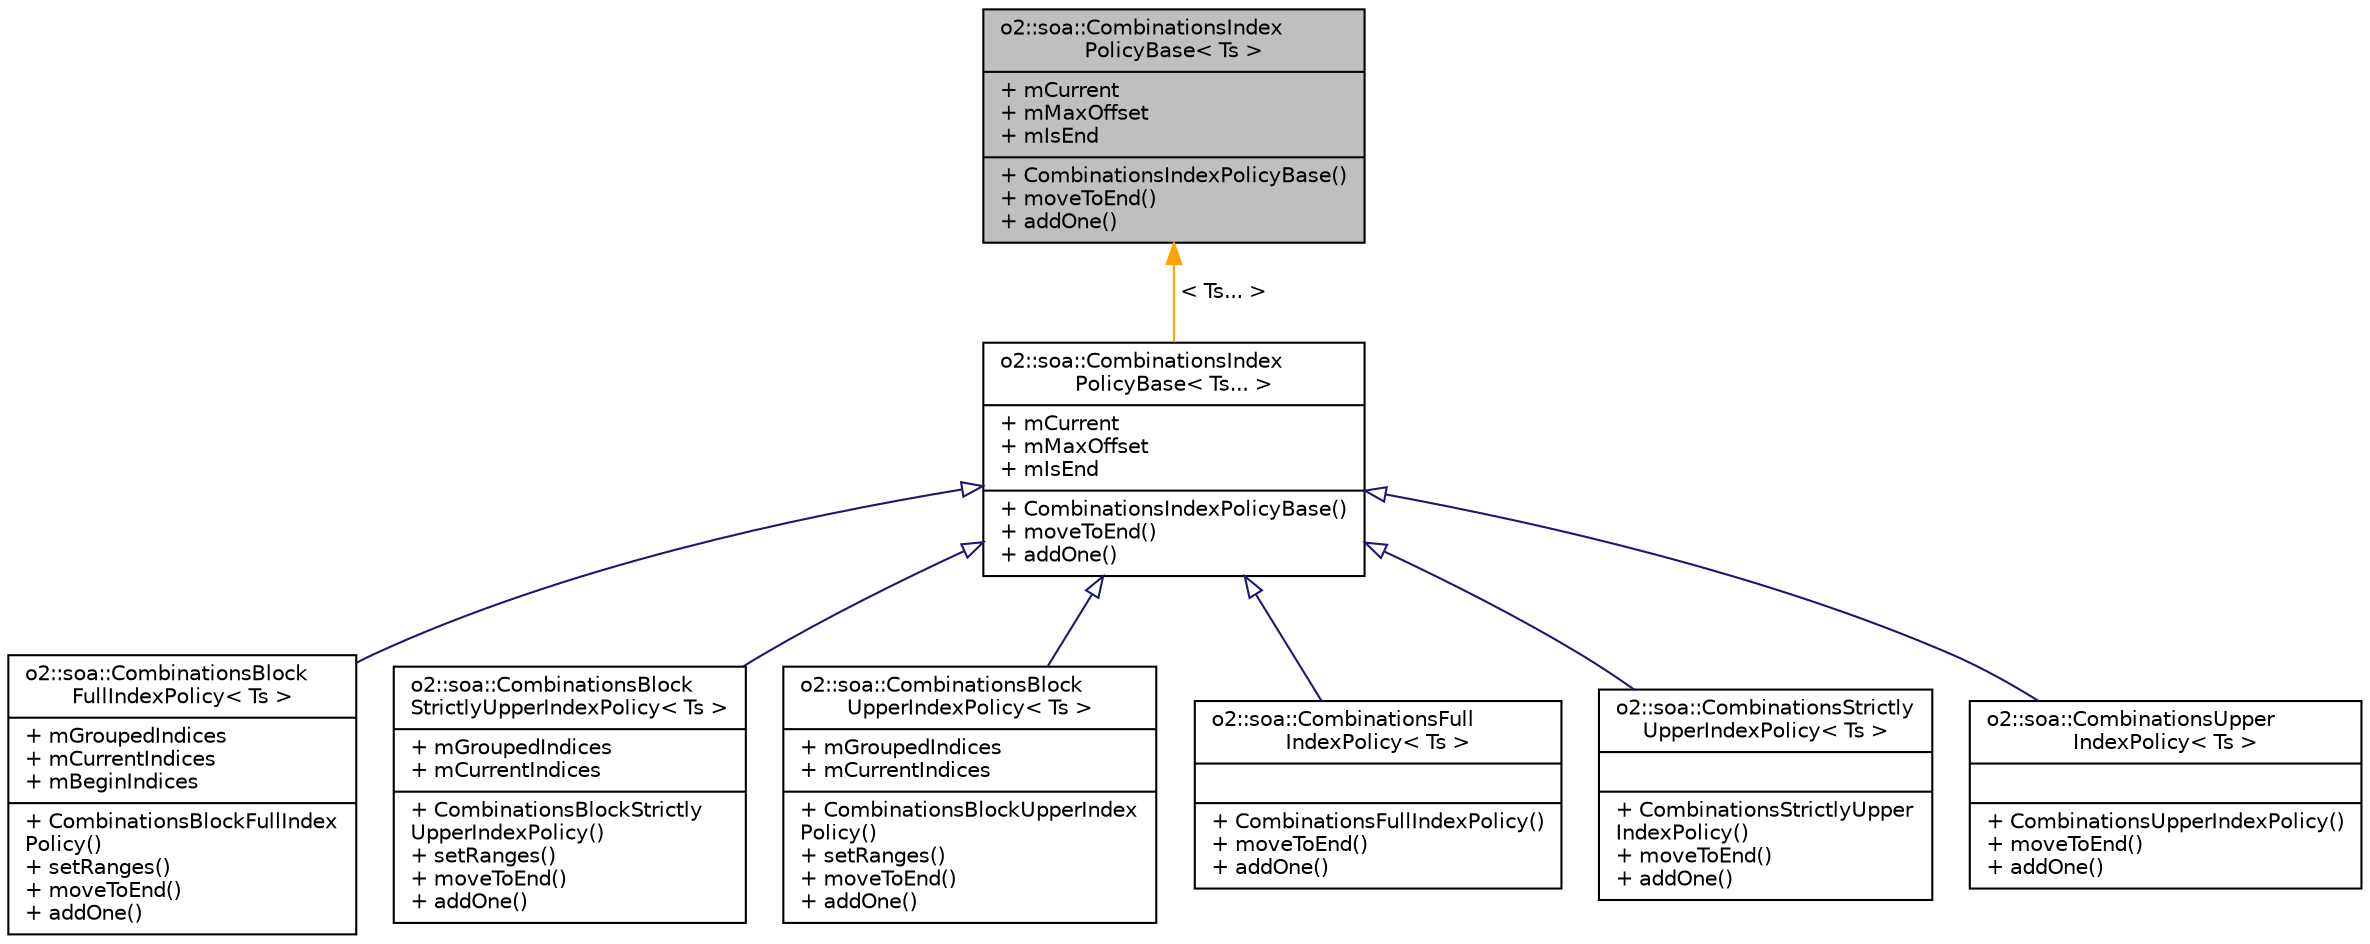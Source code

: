 digraph "o2::soa::CombinationsIndexPolicyBase&lt; Ts &gt;"
{
 // INTERACTIVE_SVG=YES
  bgcolor="transparent";
  edge [fontname="Helvetica",fontsize="10",labelfontname="Helvetica",labelfontsize="10"];
  node [fontname="Helvetica",fontsize="10",shape=record];
  Node0 [label="{o2::soa::CombinationsIndex\lPolicyBase\< Ts \>\n|+ mCurrent\l+ mMaxOffset\l+ mIsEnd\l|+ CombinationsIndexPolicyBase()\l+ moveToEnd()\l+ addOne()\l}",height=0.2,width=0.4,color="black", fillcolor="grey75", style="filled", fontcolor="black"];
  Node0 -> Node1 [dir="back",color="orange",fontsize="10",style="solid",label=" \< Ts... \>" ,fontname="Helvetica"];
  Node1 [label="{o2::soa::CombinationsIndex\lPolicyBase\< Ts... \>\n|+ mCurrent\l+ mMaxOffset\l+ mIsEnd\l|+ CombinationsIndexPolicyBase()\l+ moveToEnd()\l+ addOne()\l}",height=0.2,width=0.4,color="black",URL="$de/dac/structo2_1_1soa_1_1CombinationsIndexPolicyBase.html"];
  Node1 -> Node2 [dir="back",color="midnightblue",fontsize="10",style="solid",arrowtail="onormal",fontname="Helvetica"];
  Node2 [label="{o2::soa::CombinationsBlock\lFullIndexPolicy\< Ts \>\n|+ mGroupedIndices\l+ mCurrentIndices\l+ mBeginIndices\l|+ CombinationsBlockFullIndex\lPolicy()\l+ setRanges()\l+ moveToEnd()\l+ addOne()\l}",height=0.2,width=0.4,color="black",URL="$d3/d63/structo2_1_1soa_1_1CombinationsBlockFullIndexPolicy.html"];
  Node1 -> Node3 [dir="back",color="midnightblue",fontsize="10",style="solid",arrowtail="onormal",fontname="Helvetica"];
  Node3 [label="{o2::soa::CombinationsBlock\lStrictlyUpperIndexPolicy\< Ts \>\n|+ mGroupedIndices\l+ mCurrentIndices\l|+ CombinationsBlockStrictly\lUpperIndexPolicy()\l+ setRanges()\l+ moveToEnd()\l+ addOne()\l}",height=0.2,width=0.4,color="black",URL="$d6/d38/structo2_1_1soa_1_1CombinationsBlockStrictlyUpperIndexPolicy.html"];
  Node1 -> Node4 [dir="back",color="midnightblue",fontsize="10",style="solid",arrowtail="onormal",fontname="Helvetica"];
  Node4 [label="{o2::soa::CombinationsBlock\lUpperIndexPolicy\< Ts \>\n|+ mGroupedIndices\l+ mCurrentIndices\l|+ CombinationsBlockUpperIndex\lPolicy()\l+ setRanges()\l+ moveToEnd()\l+ addOne()\l}",height=0.2,width=0.4,color="black",URL="$d1/d4d/structo2_1_1soa_1_1CombinationsBlockUpperIndexPolicy.html"];
  Node1 -> Node5 [dir="back",color="midnightblue",fontsize="10",style="solid",arrowtail="onormal",fontname="Helvetica"];
  Node5 [label="{o2::soa::CombinationsFull\lIndexPolicy\< Ts \>\n||+ CombinationsFullIndexPolicy()\l+ moveToEnd()\l+ addOne()\l}",height=0.2,width=0.4,color="black",URL="$d0/db2/structo2_1_1soa_1_1CombinationsFullIndexPolicy.html"];
  Node1 -> Node6 [dir="back",color="midnightblue",fontsize="10",style="solid",arrowtail="onormal",fontname="Helvetica"];
  Node6 [label="{o2::soa::CombinationsStrictly\lUpperIndexPolicy\< Ts \>\n||+ CombinationsStrictlyUpper\lIndexPolicy()\l+ moveToEnd()\l+ addOne()\l}",height=0.2,width=0.4,color="black",URL="$de/ddd/structo2_1_1soa_1_1CombinationsStrictlyUpperIndexPolicy.html"];
  Node1 -> Node7 [dir="back",color="midnightblue",fontsize="10",style="solid",arrowtail="onormal",fontname="Helvetica"];
  Node7 [label="{o2::soa::CombinationsUpper\lIndexPolicy\< Ts \>\n||+ CombinationsUpperIndexPolicy()\l+ moveToEnd()\l+ addOne()\l}",height=0.2,width=0.4,color="black",URL="$d4/d13/structo2_1_1soa_1_1CombinationsUpperIndexPolicy.html"];
}
